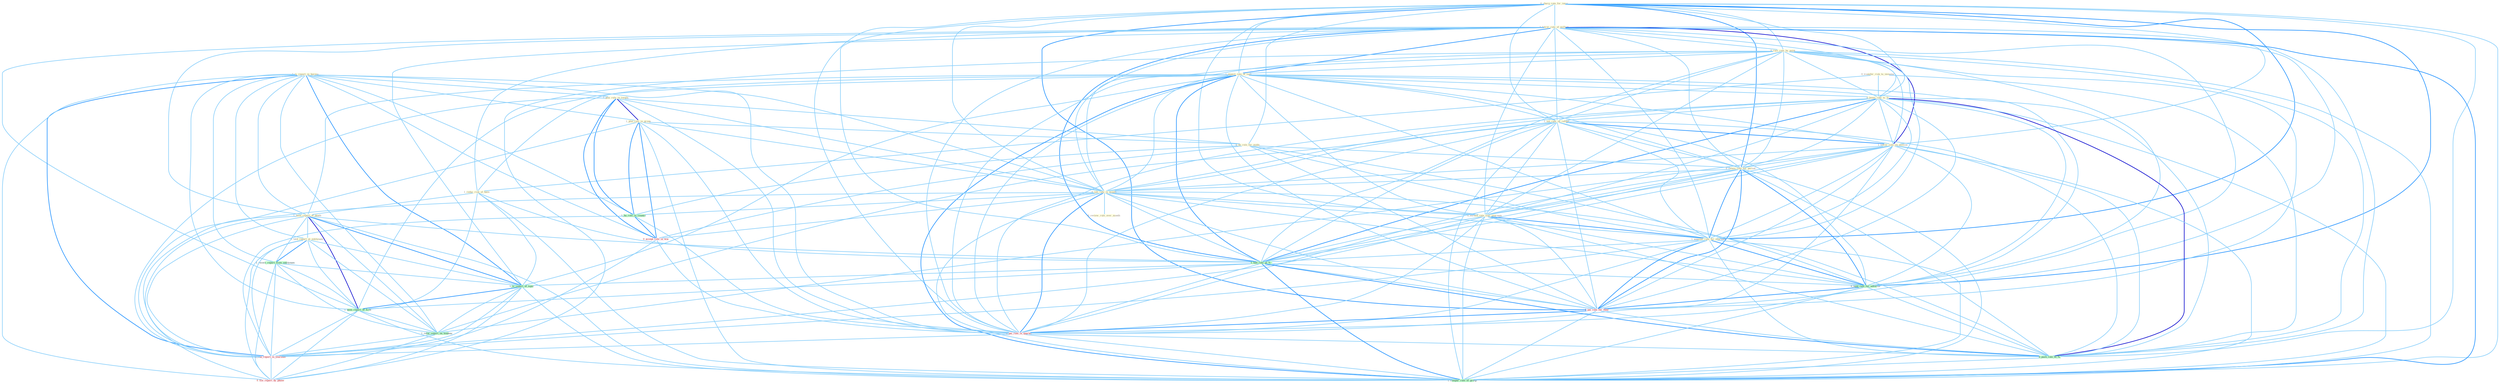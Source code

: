 Graph G{ 
    node
    [shape=polygon,style=filled,width=.5,height=.06,color="#BDFCC9",fixedsize=true,fontsize=4,
    fontcolor="#2f4f4f"];
    {node
    [color="#ffffe0", fontcolor="#8b7d6b"] "0_charg_rate_for_insur " "1_lower_rate_of_million " "0_rais_rate_by_point " "1_is_report_in_bureau " "0_transfer_risk_to_investor " "1_expect_rate_of_loan " "1_reduc_risk_of_have " "1_been_report_of_death " "1_plai_role_in_loyalti " "0_boost_rate_to_% " "1_set_rate_on_refund " "1_plai_role_in_group " "1_lower_rate_on_million " "0_be_role_for_make " "1_told_report_at_entitynam " "0_retain_rate_for_period " "0_jolt_rate_in_month " "0_exceed_rate_sinc_yearnum " "0_review_rule_over_month " "1_announc_rate_for_yearnum "}
{node [color="#fff0f5", fontcolor="#b22222"] "0_accept_role_in_wai " "1_pai_rate_for_fund " "0_pai_rate_in_quarter " "0_ran_report_in_yearnum " "0_file_report_by_phone "}
edge [color="#B0E2FF"];

	"0_charg_rate_for_insur " -- "1_lower_rate_of_million " [w="1", color="#87cefa" ];
	"0_charg_rate_for_insur " -- "0_rais_rate_by_point " [w="1", color="#87cefa" ];
	"0_charg_rate_for_insur " -- "1_expect_rate_of_loan " [w="1", color="#87cefa" ];
	"0_charg_rate_for_insur " -- "0_boost_rate_to_% " [w="1", color="#87cefa" ];
	"0_charg_rate_for_insur " -- "1_set_rate_on_refund " [w="1", color="#87cefa" ];
	"0_charg_rate_for_insur " -- "1_lower_rate_on_million " [w="1", color="#87cefa" ];
	"0_charg_rate_for_insur " -- "0_be_role_for_make " [w="1", color="#87cefa" ];
	"0_charg_rate_for_insur " -- "0_retain_rate_for_period " [w="2", color="#1e90ff" , len=0.8];
	"0_charg_rate_for_insur " -- "0_jolt_rate_in_month " [w="1", color="#87cefa" ];
	"0_charg_rate_for_insur " -- "0_exceed_rate_sinc_yearnum " [w="1", color="#87cefa" ];
	"0_charg_rate_for_insur " -- "1_announc_rate_for_yearnum " [w="2", color="#1e90ff" , len=0.8];
	"0_charg_rate_for_insur " -- "1_had_rate_of_% " [w="1", color="#87cefa" ];
	"0_charg_rate_for_insur " -- "0_hold_rate_for_advertis " [w="2", color="#1e90ff" , len=0.8];
	"0_charg_rate_for_insur " -- "1_pai_rate_for_fund " [w="2", color="#1e90ff" , len=0.8];
	"0_charg_rate_for_insur " -- "0_pai_rate_in_quarter " [w="1", color="#87cefa" ];
	"0_charg_rate_for_insur " -- "0_push_rate_to_% " [w="1", color="#87cefa" ];
	"0_charg_rate_for_insur " -- "1_compar_rate_of_group " [w="1", color="#87cefa" ];
	"1_lower_rate_of_million " -- "0_rais_rate_by_point " [w="1", color="#87cefa" ];
	"1_lower_rate_of_million " -- "1_expect_rate_of_loan " [w="2", color="#1e90ff" , len=0.8];
	"1_lower_rate_of_million " -- "1_reduc_risk_of_have " [w="1", color="#87cefa" ];
	"1_lower_rate_of_million " -- "1_been_report_of_death " [w="1", color="#87cefa" ];
	"1_lower_rate_of_million " -- "0_boost_rate_to_% " [w="1", color="#87cefa" ];
	"1_lower_rate_of_million " -- "1_set_rate_on_refund " [w="1", color="#87cefa" ];
	"1_lower_rate_of_million " -- "1_lower_rate_on_million " [w="3", color="#0000cd" , len=0.6];
	"1_lower_rate_of_million " -- "0_retain_rate_for_period " [w="1", color="#87cefa" ];
	"1_lower_rate_of_million " -- "0_jolt_rate_in_month " [w="1", color="#87cefa" ];
	"1_lower_rate_of_million " -- "0_exceed_rate_sinc_yearnum " [w="1", color="#87cefa" ];
	"1_lower_rate_of_million " -- "1_announc_rate_for_yearnum " [w="1", color="#87cefa" ];
	"1_lower_rate_of_million " -- "1_had_rate_of_% " [w="2", color="#1e90ff" , len=0.8];
	"1_lower_rate_of_million " -- "1_is_report_of_topic " [w="1", color="#87cefa" ];
	"1_lower_rate_of_million " -- "0_hold_rate_for_advertis " [w="1", color="#87cefa" ];
	"1_lower_rate_of_million " -- "1_been_report_of_firm " [w="1", color="#87cefa" ];
	"1_lower_rate_of_million " -- "1_pai_rate_for_fund " [w="1", color="#87cefa" ];
	"1_lower_rate_of_million " -- "0_pai_rate_in_quarter " [w="1", color="#87cefa" ];
	"1_lower_rate_of_million " -- "0_push_rate_to_% " [w="1", color="#87cefa" ];
	"1_lower_rate_of_million " -- "1_compar_rate_of_group " [w="2", color="#1e90ff" , len=0.8];
	"0_rais_rate_by_point " -- "1_expect_rate_of_loan " [w="1", color="#87cefa" ];
	"0_rais_rate_by_point " -- "0_boost_rate_to_% " [w="1", color="#87cefa" ];
	"0_rais_rate_by_point " -- "1_set_rate_on_refund " [w="1", color="#87cefa" ];
	"0_rais_rate_by_point " -- "1_lower_rate_on_million " [w="1", color="#87cefa" ];
	"0_rais_rate_by_point " -- "0_retain_rate_for_period " [w="1", color="#87cefa" ];
	"0_rais_rate_by_point " -- "0_jolt_rate_in_month " [w="1", color="#87cefa" ];
	"0_rais_rate_by_point " -- "0_exceed_rate_sinc_yearnum " [w="1", color="#87cefa" ];
	"0_rais_rate_by_point " -- "1_announc_rate_for_yearnum " [w="1", color="#87cefa" ];
	"0_rais_rate_by_point " -- "1_had_rate_of_% " [w="1", color="#87cefa" ];
	"0_rais_rate_by_point " -- "0_hold_rate_for_advertis " [w="1", color="#87cefa" ];
	"0_rais_rate_by_point " -- "1_pai_rate_for_fund " [w="1", color="#87cefa" ];
	"0_rais_rate_by_point " -- "0_pai_rate_in_quarter " [w="1", color="#87cefa" ];
	"0_rais_rate_by_point " -- "0_push_rate_to_% " [w="1", color="#87cefa" ];
	"0_rais_rate_by_point " -- "0_file_report_by_phone " [w="1", color="#87cefa" ];
	"0_rais_rate_by_point " -- "1_compar_rate_of_group " [w="1", color="#87cefa" ];
	"1_is_report_in_bureau " -- "1_been_report_of_death " [w="1", color="#87cefa" ];
	"1_is_report_in_bureau " -- "1_plai_role_in_loyalti " [w="1", color="#87cefa" ];
	"1_is_report_in_bureau " -- "1_plai_role_in_group " [w="1", color="#87cefa" ];
	"1_is_report_in_bureau " -- "1_told_report_at_entitynam " [w="1", color="#87cefa" ];
	"1_is_report_in_bureau " -- "0_jolt_rate_in_month " [w="1", color="#87cefa" ];
	"1_is_report_in_bureau " -- "1_ha_role_in_countri " [w="1", color="#87cefa" ];
	"1_is_report_in_bureau " -- "1_receiv_report_from_entitynam " [w="1", color="#87cefa" ];
	"1_is_report_in_bureau " -- "1_is_report_of_topic " [w="2", color="#1e90ff" , len=0.8];
	"1_is_report_in_bureau " -- "0_accept_role_in_wai " [w="1", color="#87cefa" ];
	"1_is_report_in_bureau " -- "1_been_report_of_firm " [w="1", color="#87cefa" ];
	"1_is_report_in_bureau " -- "0_pai_rate_in_quarter " [w="1", color="#87cefa" ];
	"1_is_report_in_bureau " -- "1_relai_report_on_tendenc " [w="1", color="#87cefa" ];
	"1_is_report_in_bureau " -- "0_ran_report_in_yearnum " [w="2", color="#1e90ff" , len=0.8];
	"1_is_report_in_bureau " -- "0_file_report_by_phone " [w="1", color="#87cefa" ];
	"0_transfer_risk_to_investor " -- "1_reduc_risk_of_have " [w="1", color="#87cefa" ];
	"0_transfer_risk_to_investor " -- "0_boost_rate_to_% " [w="1", color="#87cefa" ];
	"0_transfer_risk_to_investor " -- "0_push_rate_to_% " [w="1", color="#87cefa" ];
	"1_expect_rate_of_loan " -- "1_reduc_risk_of_have " [w="1", color="#87cefa" ];
	"1_expect_rate_of_loan " -- "1_been_report_of_death " [w="1", color="#87cefa" ];
	"1_expect_rate_of_loan " -- "0_boost_rate_to_% " [w="1", color="#87cefa" ];
	"1_expect_rate_of_loan " -- "1_set_rate_on_refund " [w="1", color="#87cefa" ];
	"1_expect_rate_of_loan " -- "1_lower_rate_on_million " [w="1", color="#87cefa" ];
	"1_expect_rate_of_loan " -- "0_retain_rate_for_period " [w="1", color="#87cefa" ];
	"1_expect_rate_of_loan " -- "0_jolt_rate_in_month " [w="1", color="#87cefa" ];
	"1_expect_rate_of_loan " -- "0_exceed_rate_sinc_yearnum " [w="1", color="#87cefa" ];
	"1_expect_rate_of_loan " -- "1_announc_rate_for_yearnum " [w="1", color="#87cefa" ];
	"1_expect_rate_of_loan " -- "1_had_rate_of_% " [w="2", color="#1e90ff" , len=0.8];
	"1_expect_rate_of_loan " -- "1_is_report_of_topic " [w="1", color="#87cefa" ];
	"1_expect_rate_of_loan " -- "0_hold_rate_for_advertis " [w="1", color="#87cefa" ];
	"1_expect_rate_of_loan " -- "1_been_report_of_firm " [w="1", color="#87cefa" ];
	"1_expect_rate_of_loan " -- "1_pai_rate_for_fund " [w="1", color="#87cefa" ];
	"1_expect_rate_of_loan " -- "0_pai_rate_in_quarter " [w="1", color="#87cefa" ];
	"1_expect_rate_of_loan " -- "0_push_rate_to_% " [w="1", color="#87cefa" ];
	"1_expect_rate_of_loan " -- "1_compar_rate_of_group " [w="2", color="#1e90ff" , len=0.8];
	"1_reduc_risk_of_have " -- "1_been_report_of_death " [w="1", color="#87cefa" ];
	"1_reduc_risk_of_have " -- "1_had_rate_of_% " [w="1", color="#87cefa" ];
	"1_reduc_risk_of_have " -- "1_is_report_of_topic " [w="1", color="#87cefa" ];
	"1_reduc_risk_of_have " -- "1_been_report_of_firm " [w="1", color="#87cefa" ];
	"1_reduc_risk_of_have " -- "1_compar_rate_of_group " [w="1", color="#87cefa" ];
	"1_been_report_of_death " -- "1_told_report_at_entitynam " [w="1", color="#87cefa" ];
	"1_been_report_of_death " -- "1_had_rate_of_% " [w="1", color="#87cefa" ];
	"1_been_report_of_death " -- "1_receiv_report_from_entitynam " [w="1", color="#87cefa" ];
	"1_been_report_of_death " -- "1_is_report_of_topic " [w="2", color="#1e90ff" , len=0.8];
	"1_been_report_of_death " -- "1_been_report_of_firm " [w="3", color="#0000cd" , len=0.6];
	"1_been_report_of_death " -- "1_relai_report_on_tendenc " [w="1", color="#87cefa" ];
	"1_been_report_of_death " -- "0_ran_report_in_yearnum " [w="1", color="#87cefa" ];
	"1_been_report_of_death " -- "0_file_report_by_phone " [w="1", color="#87cefa" ];
	"1_been_report_of_death " -- "1_compar_rate_of_group " [w="1", color="#87cefa" ];
	"1_plai_role_in_loyalti " -- "1_plai_role_in_group " [w="3", color="#0000cd" , len=0.6];
	"1_plai_role_in_loyalti " -- "0_be_role_for_make " [w="1", color="#87cefa" ];
	"1_plai_role_in_loyalti " -- "0_jolt_rate_in_month " [w="1", color="#87cefa" ];
	"1_plai_role_in_loyalti " -- "1_ha_role_in_countri " [w="2", color="#1e90ff" , len=0.8];
	"1_plai_role_in_loyalti " -- "0_accept_role_in_wai " [w="2", color="#1e90ff" , len=0.8];
	"1_plai_role_in_loyalti " -- "0_pai_rate_in_quarter " [w="1", color="#87cefa" ];
	"1_plai_role_in_loyalti " -- "0_ran_report_in_yearnum " [w="1", color="#87cefa" ];
	"0_boost_rate_to_% " -- "1_set_rate_on_refund " [w="1", color="#87cefa" ];
	"0_boost_rate_to_% " -- "1_lower_rate_on_million " [w="1", color="#87cefa" ];
	"0_boost_rate_to_% " -- "0_retain_rate_for_period " [w="1", color="#87cefa" ];
	"0_boost_rate_to_% " -- "0_jolt_rate_in_month " [w="1", color="#87cefa" ];
	"0_boost_rate_to_% " -- "0_exceed_rate_sinc_yearnum " [w="1", color="#87cefa" ];
	"0_boost_rate_to_% " -- "1_announc_rate_for_yearnum " [w="1", color="#87cefa" ];
	"0_boost_rate_to_% " -- "1_had_rate_of_% " [w="2", color="#1e90ff" , len=0.8];
	"0_boost_rate_to_% " -- "0_hold_rate_for_advertis " [w="1", color="#87cefa" ];
	"0_boost_rate_to_% " -- "1_pai_rate_for_fund " [w="1", color="#87cefa" ];
	"0_boost_rate_to_% " -- "0_pai_rate_in_quarter " [w="1", color="#87cefa" ];
	"0_boost_rate_to_% " -- "0_push_rate_to_% " [w="3", color="#0000cd" , len=0.6];
	"0_boost_rate_to_% " -- "1_compar_rate_of_group " [w="1", color="#87cefa" ];
	"1_set_rate_on_refund " -- "1_lower_rate_on_million " [w="2", color="#1e90ff" , len=0.8];
	"1_set_rate_on_refund " -- "0_retain_rate_for_period " [w="1", color="#87cefa" ];
	"1_set_rate_on_refund " -- "0_jolt_rate_in_month " [w="1", color="#87cefa" ];
	"1_set_rate_on_refund " -- "0_exceed_rate_sinc_yearnum " [w="1", color="#87cefa" ];
	"1_set_rate_on_refund " -- "1_announc_rate_for_yearnum " [w="1", color="#87cefa" ];
	"1_set_rate_on_refund " -- "1_had_rate_of_% " [w="1", color="#87cefa" ];
	"1_set_rate_on_refund " -- "0_hold_rate_for_advertis " [w="1", color="#87cefa" ];
	"1_set_rate_on_refund " -- "1_pai_rate_for_fund " [w="1", color="#87cefa" ];
	"1_set_rate_on_refund " -- "0_pai_rate_in_quarter " [w="1", color="#87cefa" ];
	"1_set_rate_on_refund " -- "1_relai_report_on_tendenc " [w="1", color="#87cefa" ];
	"1_set_rate_on_refund " -- "0_push_rate_to_% " [w="1", color="#87cefa" ];
	"1_set_rate_on_refund " -- "1_compar_rate_of_group " [w="1", color="#87cefa" ];
	"1_plai_role_in_group " -- "0_be_role_for_make " [w="1", color="#87cefa" ];
	"1_plai_role_in_group " -- "0_jolt_rate_in_month " [w="1", color="#87cefa" ];
	"1_plai_role_in_group " -- "1_ha_role_in_countri " [w="2", color="#1e90ff" , len=0.8];
	"1_plai_role_in_group " -- "0_accept_role_in_wai " [w="2", color="#1e90ff" , len=0.8];
	"1_plai_role_in_group " -- "0_pai_rate_in_quarter " [w="1", color="#87cefa" ];
	"1_plai_role_in_group " -- "0_ran_report_in_yearnum " [w="1", color="#87cefa" ];
	"1_plai_role_in_group " -- "1_compar_rate_of_group " [w="1", color="#87cefa" ];
	"1_lower_rate_on_million " -- "0_retain_rate_for_period " [w="1", color="#87cefa" ];
	"1_lower_rate_on_million " -- "0_jolt_rate_in_month " [w="1", color="#87cefa" ];
	"1_lower_rate_on_million " -- "0_exceed_rate_sinc_yearnum " [w="1", color="#87cefa" ];
	"1_lower_rate_on_million " -- "1_announc_rate_for_yearnum " [w="1", color="#87cefa" ];
	"1_lower_rate_on_million " -- "1_had_rate_of_% " [w="1", color="#87cefa" ];
	"1_lower_rate_on_million " -- "0_hold_rate_for_advertis " [w="1", color="#87cefa" ];
	"1_lower_rate_on_million " -- "1_pai_rate_for_fund " [w="1", color="#87cefa" ];
	"1_lower_rate_on_million " -- "0_pai_rate_in_quarter " [w="1", color="#87cefa" ];
	"1_lower_rate_on_million " -- "1_relai_report_on_tendenc " [w="1", color="#87cefa" ];
	"1_lower_rate_on_million " -- "0_push_rate_to_% " [w="1", color="#87cefa" ];
	"1_lower_rate_on_million " -- "1_compar_rate_of_group " [w="1", color="#87cefa" ];
	"0_be_role_for_make " -- "0_retain_rate_for_period " [w="1", color="#87cefa" ];
	"0_be_role_for_make " -- "1_announc_rate_for_yearnum " [w="1", color="#87cefa" ];
	"0_be_role_for_make " -- "1_ha_role_in_countri " [w="1", color="#87cefa" ];
	"0_be_role_for_make " -- "0_hold_rate_for_advertis " [w="1", color="#87cefa" ];
	"0_be_role_for_make " -- "0_accept_role_in_wai " [w="1", color="#87cefa" ];
	"0_be_role_for_make " -- "1_pai_rate_for_fund " [w="1", color="#87cefa" ];
	"1_told_report_at_entitynam " -- "1_receiv_report_from_entitynam " [w="2", color="#1e90ff" , len=0.8];
	"1_told_report_at_entitynam " -- "1_is_report_of_topic " [w="1", color="#87cefa" ];
	"1_told_report_at_entitynam " -- "1_been_report_of_firm " [w="1", color="#87cefa" ];
	"1_told_report_at_entitynam " -- "1_relai_report_on_tendenc " [w="1", color="#87cefa" ];
	"1_told_report_at_entitynam " -- "0_ran_report_in_yearnum " [w="1", color="#87cefa" ];
	"1_told_report_at_entitynam " -- "0_file_report_by_phone " [w="1", color="#87cefa" ];
	"0_retain_rate_for_period " -- "0_jolt_rate_in_month " [w="1", color="#87cefa" ];
	"0_retain_rate_for_period " -- "0_exceed_rate_sinc_yearnum " [w="1", color="#87cefa" ];
	"0_retain_rate_for_period " -- "1_announc_rate_for_yearnum " [w="2", color="#1e90ff" , len=0.8];
	"0_retain_rate_for_period " -- "1_had_rate_of_% " [w="1", color="#87cefa" ];
	"0_retain_rate_for_period " -- "0_hold_rate_for_advertis " [w="2", color="#1e90ff" , len=0.8];
	"0_retain_rate_for_period " -- "1_pai_rate_for_fund " [w="2", color="#1e90ff" , len=0.8];
	"0_retain_rate_for_period " -- "0_pai_rate_in_quarter " [w="1", color="#87cefa" ];
	"0_retain_rate_for_period " -- "0_push_rate_to_% " [w="1", color="#87cefa" ];
	"0_retain_rate_for_period " -- "1_compar_rate_of_group " [w="1", color="#87cefa" ];
	"0_jolt_rate_in_month " -- "0_exceed_rate_sinc_yearnum " [w="1", color="#87cefa" ];
	"0_jolt_rate_in_month " -- "0_review_rule_over_month " [w="1", color="#87cefa" ];
	"0_jolt_rate_in_month " -- "1_announc_rate_for_yearnum " [w="1", color="#87cefa" ];
	"0_jolt_rate_in_month " -- "1_had_rate_of_% " [w="1", color="#87cefa" ];
	"0_jolt_rate_in_month " -- "1_ha_role_in_countri " [w="1", color="#87cefa" ];
	"0_jolt_rate_in_month " -- "0_hold_rate_for_advertis " [w="1", color="#87cefa" ];
	"0_jolt_rate_in_month " -- "0_accept_role_in_wai " [w="1", color="#87cefa" ];
	"0_jolt_rate_in_month " -- "1_pai_rate_for_fund " [w="1", color="#87cefa" ];
	"0_jolt_rate_in_month " -- "0_pai_rate_in_quarter " [w="2", color="#1e90ff" , len=0.8];
	"0_jolt_rate_in_month " -- "0_ran_report_in_yearnum " [w="1", color="#87cefa" ];
	"0_jolt_rate_in_month " -- "0_push_rate_to_% " [w="1", color="#87cefa" ];
	"0_jolt_rate_in_month " -- "1_compar_rate_of_group " [w="1", color="#87cefa" ];
	"0_exceed_rate_sinc_yearnum " -- "1_announc_rate_for_yearnum " [w="2", color="#1e90ff" , len=0.8];
	"0_exceed_rate_sinc_yearnum " -- "1_had_rate_of_% " [w="1", color="#87cefa" ];
	"0_exceed_rate_sinc_yearnum " -- "0_hold_rate_for_advertis " [w="1", color="#87cefa" ];
	"0_exceed_rate_sinc_yearnum " -- "1_pai_rate_for_fund " [w="1", color="#87cefa" ];
	"0_exceed_rate_sinc_yearnum " -- "0_pai_rate_in_quarter " [w="1", color="#87cefa" ];
	"0_exceed_rate_sinc_yearnum " -- "0_ran_report_in_yearnum " [w="1", color="#87cefa" ];
	"0_exceed_rate_sinc_yearnum " -- "0_push_rate_to_% " [w="1", color="#87cefa" ];
	"0_exceed_rate_sinc_yearnum " -- "1_compar_rate_of_group " [w="1", color="#87cefa" ];
	"1_announc_rate_for_yearnum " -- "1_had_rate_of_% " [w="1", color="#87cefa" ];
	"1_announc_rate_for_yearnum " -- "0_hold_rate_for_advertis " [w="2", color="#1e90ff" , len=0.8];
	"1_announc_rate_for_yearnum " -- "1_pai_rate_for_fund " [w="2", color="#1e90ff" , len=0.8];
	"1_announc_rate_for_yearnum " -- "0_pai_rate_in_quarter " [w="1", color="#87cefa" ];
	"1_announc_rate_for_yearnum " -- "0_ran_report_in_yearnum " [w="1", color="#87cefa" ];
	"1_announc_rate_for_yearnum " -- "0_push_rate_to_% " [w="1", color="#87cefa" ];
	"1_announc_rate_for_yearnum " -- "1_compar_rate_of_group " [w="1", color="#87cefa" ];
	"1_had_rate_of_% " -- "1_is_report_of_topic " [w="1", color="#87cefa" ];
	"1_had_rate_of_% " -- "0_hold_rate_for_advertis " [w="1", color="#87cefa" ];
	"1_had_rate_of_% " -- "1_been_report_of_firm " [w="1", color="#87cefa" ];
	"1_had_rate_of_% " -- "1_pai_rate_for_fund " [w="1", color="#87cefa" ];
	"1_had_rate_of_% " -- "0_pai_rate_in_quarter " [w="1", color="#87cefa" ];
	"1_had_rate_of_% " -- "0_push_rate_to_% " [w="2", color="#1e90ff" , len=0.8];
	"1_had_rate_of_% " -- "1_compar_rate_of_group " [w="2", color="#1e90ff" , len=0.8];
	"1_ha_role_in_countri " -- "0_accept_role_in_wai " [w="2", color="#1e90ff" , len=0.8];
	"1_ha_role_in_countri " -- "0_pai_rate_in_quarter " [w="1", color="#87cefa" ];
	"1_ha_role_in_countri " -- "0_ran_report_in_yearnum " [w="1", color="#87cefa" ];
	"1_receiv_report_from_entitynam " -- "1_is_report_of_topic " [w="1", color="#87cefa" ];
	"1_receiv_report_from_entitynam " -- "1_been_report_of_firm " [w="1", color="#87cefa" ];
	"1_receiv_report_from_entitynam " -- "1_relai_report_on_tendenc " [w="1", color="#87cefa" ];
	"1_receiv_report_from_entitynam " -- "0_ran_report_in_yearnum " [w="1", color="#87cefa" ];
	"1_receiv_report_from_entitynam " -- "0_file_report_by_phone " [w="1", color="#87cefa" ];
	"1_is_report_of_topic " -- "1_been_report_of_firm " [w="2", color="#1e90ff" , len=0.8];
	"1_is_report_of_topic " -- "1_relai_report_on_tendenc " [w="1", color="#87cefa" ];
	"1_is_report_of_topic " -- "0_ran_report_in_yearnum " [w="1", color="#87cefa" ];
	"1_is_report_of_topic " -- "0_file_report_by_phone " [w="1", color="#87cefa" ];
	"1_is_report_of_topic " -- "1_compar_rate_of_group " [w="1", color="#87cefa" ];
	"0_hold_rate_for_advertis " -- "1_pai_rate_for_fund " [w="2", color="#1e90ff" , len=0.8];
	"0_hold_rate_for_advertis " -- "0_pai_rate_in_quarter " [w="1", color="#87cefa" ];
	"0_hold_rate_for_advertis " -- "0_push_rate_to_% " [w="1", color="#87cefa" ];
	"0_hold_rate_for_advertis " -- "1_compar_rate_of_group " [w="1", color="#87cefa" ];
	"0_accept_role_in_wai " -- "0_pai_rate_in_quarter " [w="1", color="#87cefa" ];
	"0_accept_role_in_wai " -- "0_ran_report_in_yearnum " [w="1", color="#87cefa" ];
	"1_been_report_of_firm " -- "1_relai_report_on_tendenc " [w="1", color="#87cefa" ];
	"1_been_report_of_firm " -- "0_ran_report_in_yearnum " [w="1", color="#87cefa" ];
	"1_been_report_of_firm " -- "0_file_report_by_phone " [w="1", color="#87cefa" ];
	"1_been_report_of_firm " -- "1_compar_rate_of_group " [w="1", color="#87cefa" ];
	"1_pai_rate_for_fund " -- "0_pai_rate_in_quarter " [w="2", color="#1e90ff" , len=0.8];
	"1_pai_rate_for_fund " -- "0_push_rate_to_% " [w="1", color="#87cefa" ];
	"1_pai_rate_for_fund " -- "1_compar_rate_of_group " [w="1", color="#87cefa" ];
	"0_pai_rate_in_quarter " -- "0_ran_report_in_yearnum " [w="1", color="#87cefa" ];
	"0_pai_rate_in_quarter " -- "0_push_rate_to_% " [w="1", color="#87cefa" ];
	"0_pai_rate_in_quarter " -- "1_compar_rate_of_group " [w="1", color="#87cefa" ];
	"1_relai_report_on_tendenc " -- "0_ran_report_in_yearnum " [w="1", color="#87cefa" ];
	"1_relai_report_on_tendenc " -- "0_file_report_by_phone " [w="1", color="#87cefa" ];
	"0_ran_report_in_yearnum " -- "0_file_report_by_phone " [w="1", color="#87cefa" ];
	"0_push_rate_to_% " -- "1_compar_rate_of_group " [w="1", color="#87cefa" ];
}